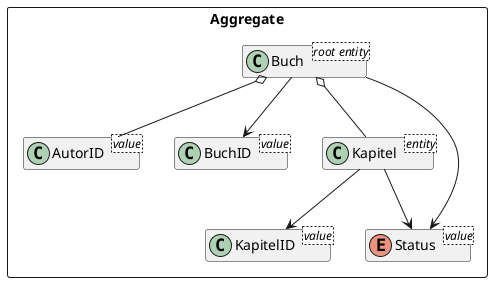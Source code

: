 @startuml
'https://plantuml.com/class-diagram

package Aggregate <<Rectangle>> {
  class Buch <root entity>
  class AutorID <value>
  class BuchID <value>
  class Kapitel <entity>
  class KapitelID <value>
  enum Status <value>


  Buch o-- Kapitel
  Buch o-- AutorID
  Buch --> BuchID
  Kapitel --> Status
  Kapitel -->KapitelID
  Buch --> Status

}

hide members
@enduml
